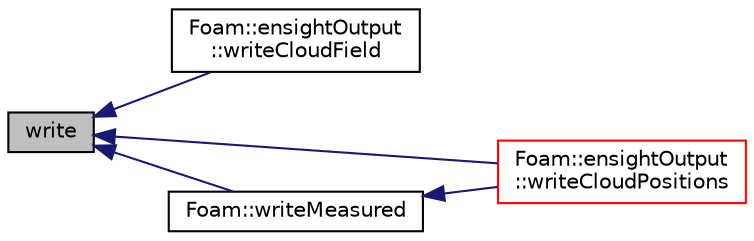 digraph "write"
{
  bgcolor="transparent";
  edge [fontname="Helvetica",fontsize="10",labelfontname="Helvetica",labelfontsize="10"];
  node [fontname="Helvetica",fontsize="10",shape=record];
  rankdir="LR";
  Node1 [label="write",height=0.2,width=0.4,color="black", fillcolor="grey75", style="filled" fontcolor="black"];
  Node1 -> Node2 [dir="back",color="midnightblue",fontsize="10",style="solid",fontname="Helvetica"];
  Node2 [label="Foam::ensightOutput\l::writeCloudField",height=0.2,width=0.4,color="black",URL="$namespaceFoam_1_1ensightOutput.html#a0ddef62f957c8df7a18bcc42f04f64c3",tooltip="Write cloud field, returning true if the field is non-empty. "];
  Node1 -> Node3 [dir="back",color="midnightblue",fontsize="10",style="solid",fontname="Helvetica"];
  Node3 [label="Foam::ensightOutput\l::writeCloudPositions",height=0.2,width=0.4,color="red",URL="$namespaceFoam_1_1ensightOutput.html#a580a0552e0660182398c60ba9900c1cf",tooltip="Write cloud positions. "];
  Node1 -> Node4 [dir="back",color="midnightblue",fontsize="10",style="solid",fontname="Helvetica"];
  Node4 [label="Foam::writeMeasured",height=0.2,width=0.4,color="black",URL="$namespaceFoam.html#aa89767a22f5d31afe8482fdc29ea1898",tooltip="Binary output. "];
  Node4 -> Node3 [dir="back",color="midnightblue",fontsize="10",style="solid",fontname="Helvetica"];
}
